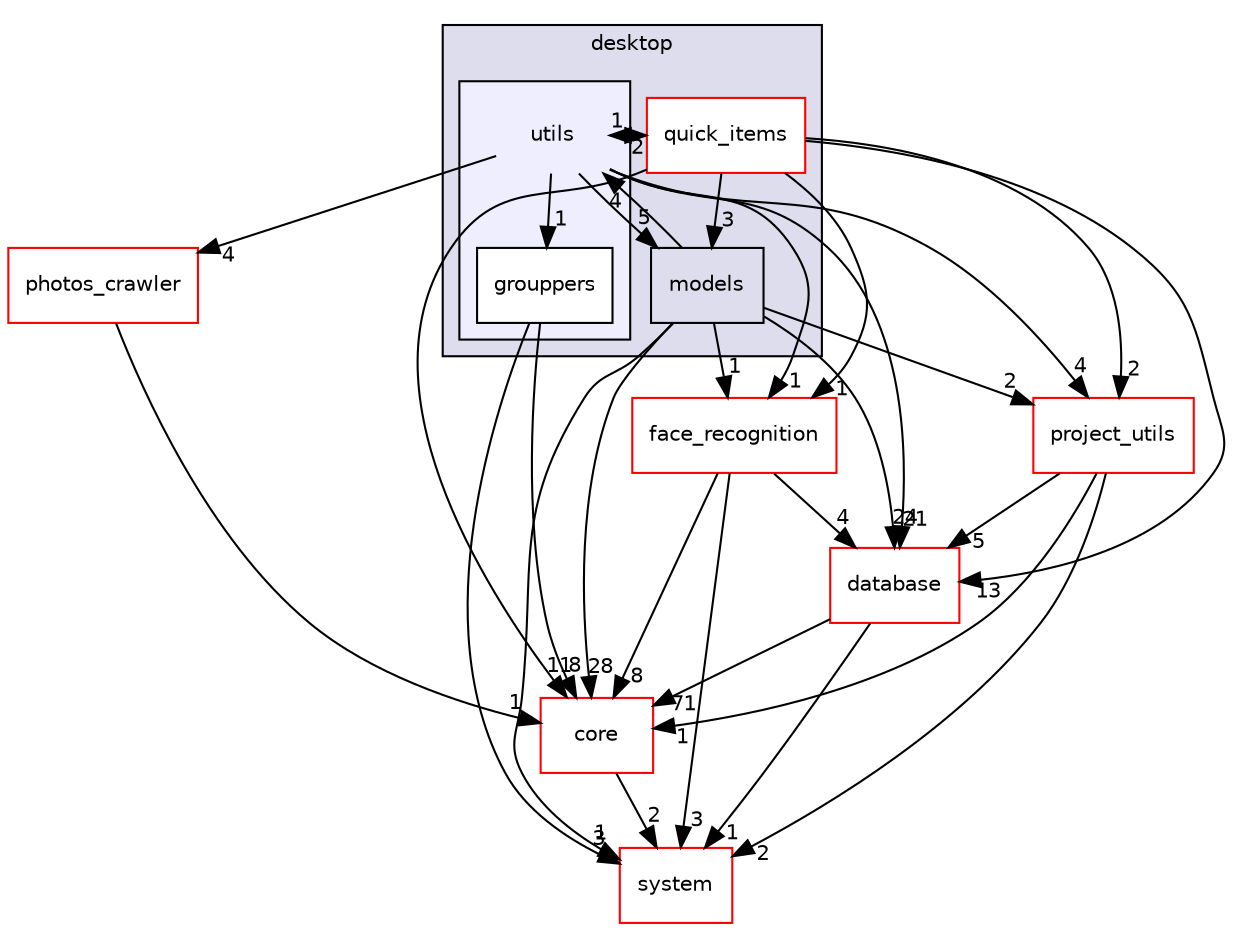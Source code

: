 digraph "src/gui/desktop/utils" {
  compound=true
  node [ fontsize="10", fontname="Helvetica"];
  edge [ labelfontsize="10", labelfontname="Helvetica"];
  subgraph clusterdir_c090f567964b7b78a4e63a3af92480e4 {
    graph [ bgcolor="#ddddee", pencolor="black", label="desktop" fontname="Helvetica", fontsize="10", URL="dir_c090f567964b7b78a4e63a3af92480e4.html"]
  dir_9f2afc37bbee63264d7dee120a37359d [shape=box label="quick_items" fillcolor="white" style="filled" color="red" URL="dir_9f2afc37bbee63264d7dee120a37359d.html"];
  dir_eedf6bf7af32f88c96a361dd896f2edf [shape=box label="models" URL="dir_eedf6bf7af32f88c96a361dd896f2edf.html"];
  subgraph clusterdir_1b7a27b8217f5e65b22462c5d7f44b93 {
    graph [ bgcolor="#eeeeff", pencolor="black", label="" URL="dir_1b7a27b8217f5e65b22462c5d7f44b93.html"];
    dir_1b7a27b8217f5e65b22462c5d7f44b93 [shape=plaintext label="utils"];
  dir_751ee1fd22cb5ffb19ad7ecfefabb5b7 [shape=box label="grouppers" fillcolor="white" style="filled" URL="dir_751ee1fd22cb5ffb19ad7ecfefabb5b7.html"];
  }
  }
  dir_3b56e0b998da7a2f208daeb459f27765 [shape=box label="face_recognition" fillcolor="white" style="filled" color="red" URL="dir_3b56e0b998da7a2f208daeb459f27765.html"];
  dir_54e6d718270be77f4d294dce82c1c152 [shape=box label="project_utils" fillcolor="white" style="filled" color="red" URL="dir_54e6d718270be77f4d294dce82c1c152.html"];
  dir_803ee67260c130b45d29089798491ab2 [shape=box label="database" fillcolor="white" style="filled" color="red" URL="dir_803ee67260c130b45d29089798491ab2.html"];
  dir_aebb8dcc11953d78e620bbef0b9e2183 [shape=box label="core" fillcolor="white" style="filled" color="red" URL="dir_aebb8dcc11953d78e620bbef0b9e2183.html"];
  dir_cd4256b70439b2dfe0a5064303101a2f [shape=box label="photos_crawler" fillcolor="white" style="filled" color="red" URL="dir_cd4256b70439b2dfe0a5064303101a2f.html"];
  dir_d501334aeb1b78ad67cd3c72c37b1e87 [shape=box label="system" fillcolor="white" style="filled" color="red" URL="dir_d501334aeb1b78ad67cd3c72c37b1e87.html"];
  dir_751ee1fd22cb5ffb19ad7ecfefabb5b7->dir_aebb8dcc11953d78e620bbef0b9e2183 [headlabel="8", labeldistance=1.5 headhref="dir_000032_000001.html"];
  dir_751ee1fd22cb5ffb19ad7ecfefabb5b7->dir_d501334aeb1b78ad67cd3c72c37b1e87 [headlabel="3", labeldistance=1.5 headhref="dir_000032_000049.html"];
  dir_3b56e0b998da7a2f208daeb459f27765->dir_803ee67260c130b45d29089798491ab2 [headlabel="4", labeldistance=1.5 headhref="dir_000004_000010.html"];
  dir_3b56e0b998da7a2f208daeb459f27765->dir_aebb8dcc11953d78e620bbef0b9e2183 [headlabel="8", labeldistance=1.5 headhref="dir_000004_000001.html"];
  dir_3b56e0b998da7a2f208daeb459f27765->dir_d501334aeb1b78ad67cd3c72c37b1e87 [headlabel="3", labeldistance=1.5 headhref="dir_000004_000049.html"];
  dir_1b7a27b8217f5e65b22462c5d7f44b93->dir_3b56e0b998da7a2f208daeb459f27765 [headlabel="1", labeldistance=1.5 headhref="dir_000031_000004.html"];
  dir_1b7a27b8217f5e65b22462c5d7f44b93->dir_54e6d718270be77f4d294dce82c1c152 [headlabel="4", labeldistance=1.5 headhref="dir_000031_000047.html"];
  dir_1b7a27b8217f5e65b22462c5d7f44b93->dir_751ee1fd22cb5ffb19ad7ecfefabb5b7 [headlabel="1", labeldistance=1.5 headhref="dir_000031_000032.html"];
  dir_1b7a27b8217f5e65b22462c5d7f44b93->dir_803ee67260c130b45d29089798491ab2 [headlabel="21", labeldistance=1.5 headhref="dir_000031_000010.html"];
  dir_1b7a27b8217f5e65b22462c5d7f44b93->dir_9f2afc37bbee63264d7dee120a37359d [headlabel="1", labeldistance=1.5 headhref="dir_000031_000026.html"];
  dir_1b7a27b8217f5e65b22462c5d7f44b93->dir_cd4256b70439b2dfe0a5064303101a2f [headlabel="4", labeldistance=1.5 headhref="dir_000031_000040.html"];
  dir_1b7a27b8217f5e65b22462c5d7f44b93->dir_eedf6bf7af32f88c96a361dd896f2edf [headlabel="5", labeldistance=1.5 headhref="dir_000031_000025.html"];
  dir_cd4256b70439b2dfe0a5064303101a2f->dir_aebb8dcc11953d78e620bbef0b9e2183 [headlabel="1", labeldistance=1.5 headhref="dir_000040_000001.html"];
  dir_54e6d718270be77f4d294dce82c1c152->dir_803ee67260c130b45d29089798491ab2 [headlabel="5", labeldistance=1.5 headhref="dir_000047_000010.html"];
  dir_54e6d718270be77f4d294dce82c1c152->dir_aebb8dcc11953d78e620bbef0b9e2183 [headlabel="1", labeldistance=1.5 headhref="dir_000047_000001.html"];
  dir_54e6d718270be77f4d294dce82c1c152->dir_d501334aeb1b78ad67cd3c72c37b1e87 [headlabel="2", labeldistance=1.5 headhref="dir_000047_000049.html"];
  dir_aebb8dcc11953d78e620bbef0b9e2183->dir_d501334aeb1b78ad67cd3c72c37b1e87 [headlabel="2", labeldistance=1.5 headhref="dir_000001_000049.html"];
  dir_eedf6bf7af32f88c96a361dd896f2edf->dir_1b7a27b8217f5e65b22462c5d7f44b93 [headlabel="4", labeldistance=1.5 headhref="dir_000025_000031.html"];
  dir_eedf6bf7af32f88c96a361dd896f2edf->dir_3b56e0b998da7a2f208daeb459f27765 [headlabel="1", labeldistance=1.5 headhref="dir_000025_000004.html"];
  dir_eedf6bf7af32f88c96a361dd896f2edf->dir_54e6d718270be77f4d294dce82c1c152 [headlabel="2", labeldistance=1.5 headhref="dir_000025_000047.html"];
  dir_eedf6bf7af32f88c96a361dd896f2edf->dir_803ee67260c130b45d29089798491ab2 [headlabel="24", labeldistance=1.5 headhref="dir_000025_000010.html"];
  dir_eedf6bf7af32f88c96a361dd896f2edf->dir_aebb8dcc11953d78e620bbef0b9e2183 [headlabel="28", labeldistance=1.5 headhref="dir_000025_000001.html"];
  dir_eedf6bf7af32f88c96a361dd896f2edf->dir_d501334aeb1b78ad67cd3c72c37b1e87 [headlabel="1", labeldistance=1.5 headhref="dir_000025_000049.html"];
  dir_803ee67260c130b45d29089798491ab2->dir_aebb8dcc11953d78e620bbef0b9e2183 [headlabel="71", labeldistance=1.5 headhref="dir_000010_000001.html"];
  dir_803ee67260c130b45d29089798491ab2->dir_d501334aeb1b78ad67cd3c72c37b1e87 [headlabel="1", labeldistance=1.5 headhref="dir_000010_000049.html"];
  dir_9f2afc37bbee63264d7dee120a37359d->dir_1b7a27b8217f5e65b22462c5d7f44b93 [headlabel="2", labeldistance=1.5 headhref="dir_000026_000031.html"];
  dir_9f2afc37bbee63264d7dee120a37359d->dir_3b56e0b998da7a2f208daeb459f27765 [headlabel="1", labeldistance=1.5 headhref="dir_000026_000004.html"];
  dir_9f2afc37bbee63264d7dee120a37359d->dir_54e6d718270be77f4d294dce82c1c152 [headlabel="2", labeldistance=1.5 headhref="dir_000026_000047.html"];
  dir_9f2afc37bbee63264d7dee120a37359d->dir_803ee67260c130b45d29089798491ab2 [headlabel="13", labeldistance=1.5 headhref="dir_000026_000010.html"];
  dir_9f2afc37bbee63264d7dee120a37359d->dir_aebb8dcc11953d78e620bbef0b9e2183 [headlabel="11", labeldistance=1.5 headhref="dir_000026_000001.html"];
  dir_9f2afc37bbee63264d7dee120a37359d->dir_eedf6bf7af32f88c96a361dd896f2edf [headlabel="3", labeldistance=1.5 headhref="dir_000026_000025.html"];
}

